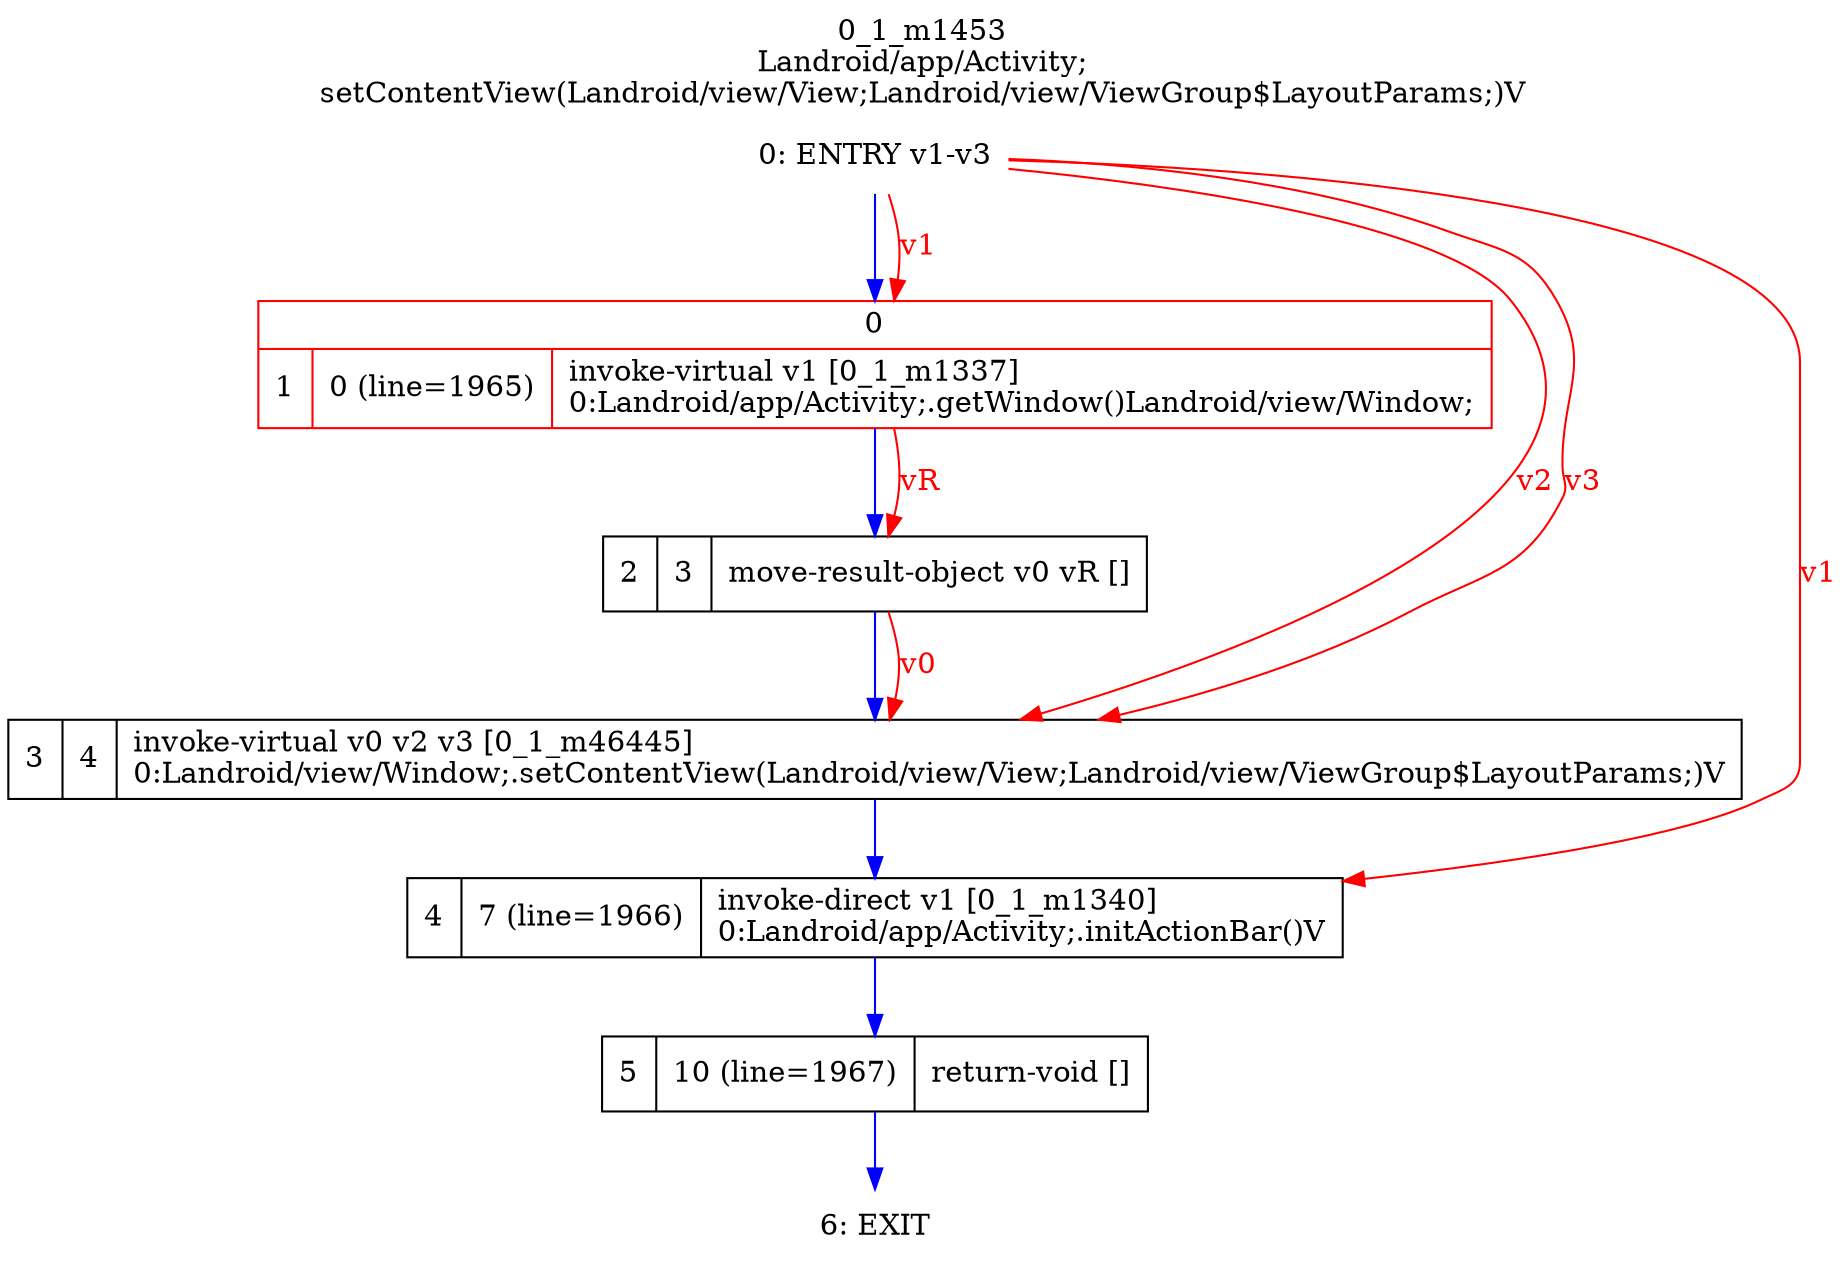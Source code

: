 digraph G {
rankdir=UD;
labelloc=t;
label="0_1_m1453\nLandroid/app/Activity;
setContentView(Landroid/view/View;Landroid/view/ViewGroup$LayoutParams;)V";
0[label="0: ENTRY v1-v3",shape=plaintext];
1[label="{0|{1|0 (line=1965)|invoke-virtual v1 [0_1_m1337]\l0:Landroid/app/Activity;.getWindow()Landroid/view/Window;\l}}",shape=record,URL="0_1_m1337.dot", color=red];
2[label="2|3|move-result-object v0 vR []\l",shape=record];
3[label="3|4|invoke-virtual v0 v2 v3 [0_1_m46445]\l0:Landroid/view/Window;.setContentView(Landroid/view/View;Landroid/view/ViewGroup$LayoutParams;)V\l",shape=record,URL="0_1_m46445.dot"];
4[label="4|7 (line=1966)|invoke-direct v1 [0_1_m1340]\l0:Landroid/app/Activity;.initActionBar()V\l",shape=record,URL="0_1_m1340.dot"];
5[label="5|10 (line=1967)|return-void []\l",shape=record];
6[label="6: EXIT",shape=plaintext];
0->1 [color=blue, fontcolor=blue,weight=100, taillabel=""];
1->2 [color=blue, fontcolor=blue,weight=100, taillabel=""];
2->3 [color=blue, fontcolor=blue,weight=100, taillabel=""];
3->4 [color=blue, fontcolor=blue,weight=100, taillabel=""];
4->5 [color=blue, fontcolor=blue,weight=100, taillabel=""];
5->6 [color=blue, fontcolor=blue,weight=100, taillabel=""];
0->1 [color=red, fontcolor=red, label="v1"];
1->2 [color=red, fontcolor=red, label="vR"];
0->3 [color=red, fontcolor=red, label="v2"];
0->3 [color=red, fontcolor=red, label="v3"];
2->3 [color=red, fontcolor=red, label="v0"];
0->4 [color=red, fontcolor=red, label="v1"];
}

